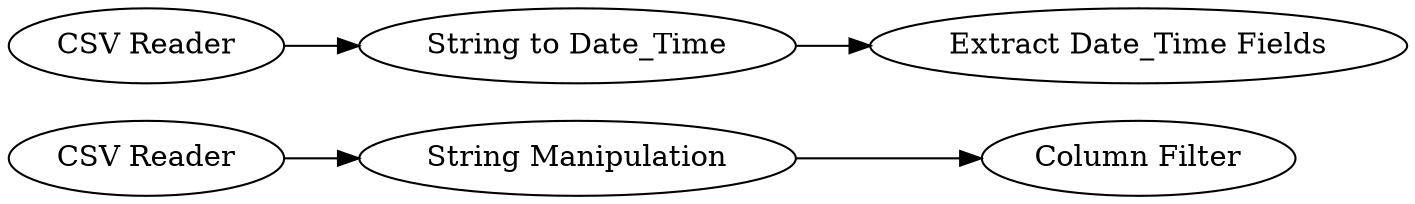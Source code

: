digraph {
	5 -> 6
	2 -> 5
	3 -> 4
	1 -> 3
	5 [label="String Manipulation"]
	1 [label="CSV Reader"]
	4 [label="Extract Date_Time Fields"]
	6 [label="Column Filter"]
	3 [label="String to Date_Time"]
	2 [label="CSV Reader"]
	rankdir=LR
}
